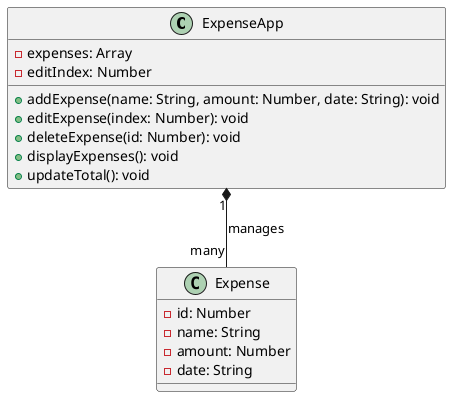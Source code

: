 @startuml              //class diagram
class ExpenseApp {
  - expenses: Array
  - editIndex: Number
  + addExpense(name: String, amount: Number, date: String): void
  + editExpense(index: Number): void
  + deleteExpense(id: Number): void
  + displayExpenses(): void
  + updateTotal(): void
}

class Expense {
  - id: Number
  - name: String
  - amount: Number
  - date: String
}

ExpenseApp "1" *-- "many" Expense : manages

@enduml
